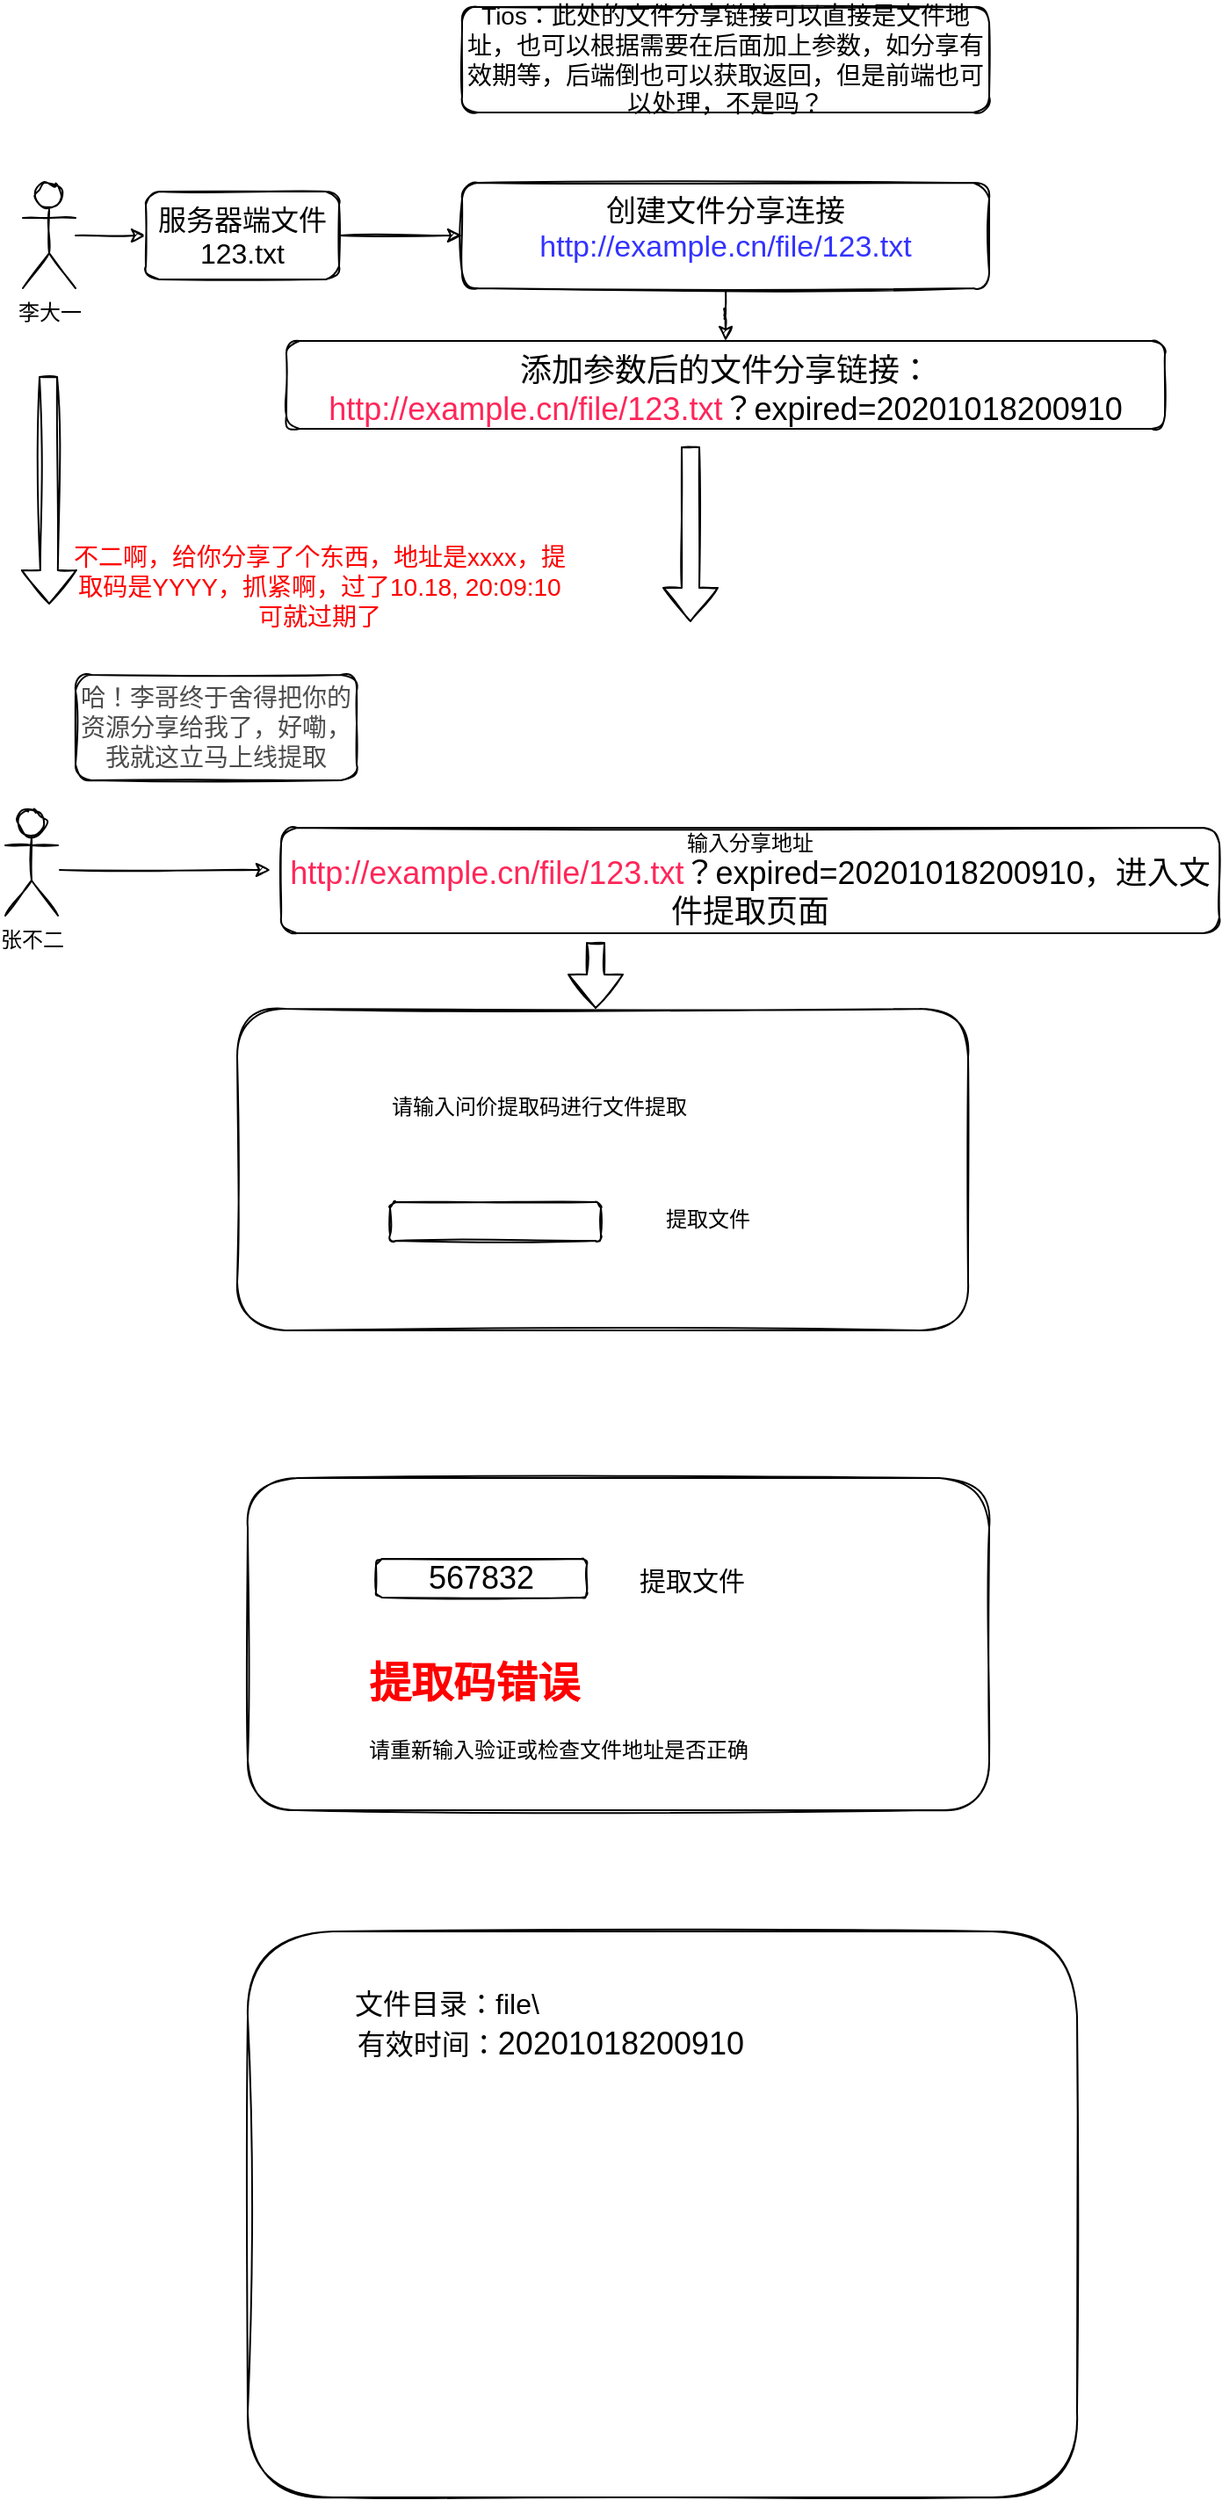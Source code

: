 <mxfile version="13.6.4" type="github">
  <diagram id="DDBYl9v7bE2k25orbSkt" name="Page-1">
    <mxGraphModel dx="999" dy="752" grid="0" gridSize="10" guides="1" tooltips="1" connect="1" arrows="1" fold="1" page="1" pageScale="1" pageWidth="827" pageHeight="1169" background="none" math="0" shadow="0">
      <root>
        <mxCell id="0" />
        <mxCell id="1" parent="0" />
        <mxCell id="7vhfV_jU5vwpWM1bPvTO-6" value="" style="edgeStyle=orthogonalEdgeStyle;orthogonalLoop=1;jettySize=auto;html=1;sketch=1;" edge="1" parent="1" source="7vhfV_jU5vwpWM1bPvTO-4" target="7vhfV_jU5vwpWM1bPvTO-5">
          <mxGeometry relative="1" as="geometry" />
        </mxCell>
        <mxCell id="7vhfV_jU5vwpWM1bPvTO-4" value="李大一" style="shape=umlActor;verticalLabelPosition=bottom;verticalAlign=top;html=1;outlineConnect=0;sketch=1;rounded=1;" vertex="1" parent="1">
          <mxGeometry x="100" y="120" width="30" height="60" as="geometry" />
        </mxCell>
        <mxCell id="7vhfV_jU5vwpWM1bPvTO-11" value="" style="edgeStyle=orthogonalEdgeStyle;orthogonalLoop=1;jettySize=auto;html=1;sketch=1;" edge="1" parent="1" source="7vhfV_jU5vwpWM1bPvTO-5" target="7vhfV_jU5vwpWM1bPvTO-10">
          <mxGeometry relative="1" as="geometry" />
        </mxCell>
        <mxCell id="7vhfV_jU5vwpWM1bPvTO-5" value="&lt;font style=&quot;font-size: 16px&quot;&gt;服务器端文件&lt;br&gt;123.txt&lt;/font&gt;" style="whiteSpace=wrap;html=1;verticalAlign=top;sketch=1;rounded=1;" vertex="1" parent="1">
          <mxGeometry x="170" y="125" width="110" height="50" as="geometry" />
        </mxCell>
        <mxCell id="7vhfV_jU5vwpWM1bPvTO-17" value="" style="edgeStyle=orthogonalEdgeStyle;orthogonalLoop=1;jettySize=auto;html=1;sketch=1;" edge="1" parent="1" source="7vhfV_jU5vwpWM1bPvTO-10" target="7vhfV_jU5vwpWM1bPvTO-16">
          <mxGeometry relative="1" as="geometry" />
        </mxCell>
        <mxCell id="7vhfV_jU5vwpWM1bPvTO-10" value="&lt;font style=&quot;font-size: 17px&quot;&gt;创建文件分享连接&lt;br&gt;&lt;font color=&quot;#3333ff&quot;&gt;http://example.cn/file/123.txt&lt;/font&gt;&lt;/font&gt;" style="whiteSpace=wrap;html=1;verticalAlign=top;sketch=1;rounded=1;" vertex="1" parent="1">
          <mxGeometry x="350" y="120" width="300" height="60" as="geometry" />
        </mxCell>
        <mxCell id="7vhfV_jU5vwpWM1bPvTO-12" value="" style="shape=flexArrow;endArrow=classic;html=1;sketch=1;" edge="1" parent="1">
          <mxGeometry width="50" height="50" relative="1" as="geometry">
            <mxPoint x="480" y="270" as="sourcePoint" />
            <mxPoint x="480" y="370" as="targetPoint" />
          </mxGeometry>
        </mxCell>
        <mxCell id="7vhfV_jU5vwpWM1bPvTO-13" value="&lt;font style=&quot;font-size: 14px&quot;&gt;Tios：此处的文件分享链接可以直接是文件地址，也可以根据需要在后面加上参数，如分享有效期等，后端倒也可以获取返回，但是前端也可以处理，不是吗？&lt;/font&gt;" style="whiteSpace=wrap;html=1;sketch=1;rounded=1;" vertex="1" parent="1">
          <mxGeometry x="350" y="20" width="300" height="60" as="geometry" />
        </mxCell>
        <mxCell id="7vhfV_jU5vwpWM1bPvTO-16" value="&lt;font style=&quot;font-size: 18px&quot;&gt;添加参数后的文件分享链接：&lt;br&gt;&lt;font color=&quot;#ff2659&quot;&gt;http://example.cn/file/123.txt&lt;/font&gt;？expired=20201018200910&lt;/font&gt;" style="whiteSpace=wrap;html=1;verticalAlign=top;sketch=1;rounded=1;" vertex="1" parent="1">
          <mxGeometry x="250" y="210" width="500" height="50" as="geometry" />
        </mxCell>
        <mxCell id="7vhfV_jU5vwpWM1bPvTO-18" value="" style="shape=flexArrow;endArrow=classic;html=1;sketch=1;" edge="1" parent="1">
          <mxGeometry width="50" height="50" relative="1" as="geometry">
            <mxPoint x="114.5" y="230" as="sourcePoint" />
            <mxPoint x="115" y="360" as="targetPoint" />
          </mxGeometry>
        </mxCell>
        <mxCell id="7vhfV_jU5vwpWM1bPvTO-20" value="&lt;font color=&quot;#ff0000&quot; style=&quot;font-size: 14px&quot;&gt;不二啊，给你分享了个东西，地址是xxxx，提取码是YYYY，抓紧啊，过了10.18, 20:09:10可就过期了&lt;/font&gt;" style="text;html=1;strokeColor=none;fillColor=none;align=center;verticalAlign=middle;whiteSpace=wrap;sketch=1;rounded=1;" vertex="1" parent="1">
          <mxGeometry x="124" y="340" width="290" height="20" as="geometry" />
        </mxCell>
        <mxCell id="7vhfV_jU5vwpWM1bPvTO-26" style="edgeStyle=orthogonalEdgeStyle;orthogonalLoop=1;jettySize=auto;html=1;sketch=1;" edge="1" parent="1">
          <mxGeometry relative="1" as="geometry">
            <mxPoint x="241" y="511" as="targetPoint" />
            <mxPoint x="121" y="511" as="sourcePoint" />
          </mxGeometry>
        </mxCell>
        <mxCell id="7vhfV_jU5vwpWM1bPvTO-21" value="张不二" style="shape=umlActor;verticalLabelPosition=bottom;verticalAlign=top;html=1;outlineConnect=0;sketch=1;rounded=1;" vertex="1" parent="1">
          <mxGeometry x="90" y="477" width="30" height="60" as="geometry" />
        </mxCell>
        <mxCell id="7vhfV_jU5vwpWM1bPvTO-22" value="&lt;font style=&quot;font-size: 14px&quot; color=&quot;#4d4d4d&quot;&gt;哈！李哥终于舍得把你的资源分享给我了，好嘞，我就这立马上线提取&lt;/font&gt;" style="whiteSpace=wrap;html=1;sketch=1;rounded=1;" vertex="1" parent="1">
          <mxGeometry x="130" y="400" width="160" height="60" as="geometry" />
        </mxCell>
        <mxCell id="7vhfV_jU5vwpWM1bPvTO-25" value="输入分享地址&lt;br&gt;&lt;font color=&quot;#ff2659&quot; style=&quot;font-size: 18px&quot;&gt;http://example.cn/file/123.txt&lt;/font&gt;&lt;span style=&quot;font-size: 18px&quot;&gt;？expired=20201018200910，进入文件提取页面&lt;/span&gt;" style="whiteSpace=wrap;html=1;sketch=1;rounded=1;" vertex="1" parent="1">
          <mxGeometry x="247" y="487" width="534" height="60" as="geometry" />
        </mxCell>
        <mxCell id="7vhfV_jU5vwpWM1bPvTO-28" value="" style="whiteSpace=wrap;html=1;sketch=1;rounded=1;" vertex="1" parent="1">
          <mxGeometry x="222" y="590" width="416" height="183" as="geometry" />
        </mxCell>
        <mxCell id="7vhfV_jU5vwpWM1bPvTO-29" value="" style="whiteSpace=wrap;html=1;sketch=1;rounded=1;" vertex="1" parent="1">
          <mxGeometry x="309" y="700" width="120" height="22" as="geometry" />
        </mxCell>
        <mxCell id="7vhfV_jU5vwpWM1bPvTO-30" value="请输入问价提取码进行文件提取" style="text;html=1;strokeColor=none;fillColor=none;align=center;verticalAlign=middle;whiteSpace=wrap;sketch=1;rounded=1;" vertex="1" parent="1">
          <mxGeometry x="307" y="636" width="174" height="20" as="geometry" />
        </mxCell>
        <mxCell id="7vhfV_jU5vwpWM1bPvTO-33" value="提取文件" style="text;html=1;strokeColor=none;fillColor=none;align=center;verticalAlign=middle;whiteSpace=wrap;sketch=1;rounded=1;" vertex="1" parent="1">
          <mxGeometry x="456" y="700" width="68" height="20" as="geometry" />
        </mxCell>
        <mxCell id="7vhfV_jU5vwpWM1bPvTO-35" value="" style="shape=flexArrow;endArrow=classic;html=1;sketch=1;" edge="1" parent="1">
          <mxGeometry width="50" height="50" relative="1" as="geometry">
            <mxPoint x="426" y="552" as="sourcePoint" />
            <mxPoint x="426" y="590" as="targetPoint" />
          </mxGeometry>
        </mxCell>
        <mxCell id="7vhfV_jU5vwpWM1bPvTO-36" value="" style="rounded=1;whiteSpace=wrap;html=1;sketch=1;" vertex="1" parent="1">
          <mxGeometry x="228" y="857" width="422" height="189" as="geometry" />
        </mxCell>
        <mxCell id="7vhfV_jU5vwpWM1bPvTO-37" value="&lt;font style=&quot;font-size: 18px&quot;&gt;567832&lt;/font&gt;" style="whiteSpace=wrap;html=1;sketch=1;rounded=1;" vertex="1" parent="1">
          <mxGeometry x="301" y="903" width="120" height="22" as="geometry" />
        </mxCell>
        <mxCell id="7vhfV_jU5vwpWM1bPvTO-38" value="&lt;font style=&quot;font-size: 15px&quot;&gt;提取文件&lt;/font&gt;" style="text;html=1;strokeColor=none;fillColor=none;align=center;verticalAlign=middle;whiteSpace=wrap;sketch=1;rounded=1;" vertex="1" parent="1">
          <mxGeometry x="447" y="905" width="68" height="20" as="geometry" />
        </mxCell>
        <mxCell id="7vhfV_jU5vwpWM1bPvTO-39" value="&lt;h1&gt;&lt;font color=&quot;#ff0000&quot;&gt;提取码错误&lt;/font&gt;&lt;/h1&gt;&lt;p&gt;请重新输入验证或检查文件地址是否正确&lt;/p&gt;" style="text;html=1;strokeColor=none;fillColor=none;spacing=5;spacingTop=-20;whiteSpace=wrap;overflow=hidden;rounded=0;sketch=1;" vertex="1" parent="1">
          <mxGeometry x="292" y="954" width="263" height="67" as="geometry" />
        </mxCell>
        <mxCell id="7vhfV_jU5vwpWM1bPvTO-40" value="" style="rounded=1;whiteSpace=wrap;html=1;sketch=1;" vertex="1" parent="1">
          <mxGeometry x="228" y="1115" width="472" height="322" as="geometry" />
        </mxCell>
        <mxCell id="7vhfV_jU5vwpWM1bPvTO-44" value="&lt;font style=&quot;font-size: 16px&quot;&gt;文件目录：file\&lt;/font&gt;" style="text;html=1;strokeColor=none;fillColor=none;align=center;verticalAlign=middle;whiteSpace=wrap;rounded=0;sketch=1;" vertex="1" parent="1">
          <mxGeometry x="269" y="1146" width="145" height="20" as="geometry" />
        </mxCell>
        <mxCell id="7vhfV_jU5vwpWM1bPvTO-45" value="&lt;span style=&quot;font-size: 16px&quot;&gt;有效时间：&lt;/span&gt;&lt;span style=&quot;font-size: 18px&quot;&gt;20201018200910&lt;/span&gt;" style="text;html=1;strokeColor=none;fillColor=none;align=center;verticalAlign=middle;whiteSpace=wrap;rounded=0;sketch=1;" vertex="1" parent="1">
          <mxGeometry x="269" y="1169" width="263" height="20" as="geometry" />
        </mxCell>
      </root>
    </mxGraphModel>
  </diagram>
</mxfile>

